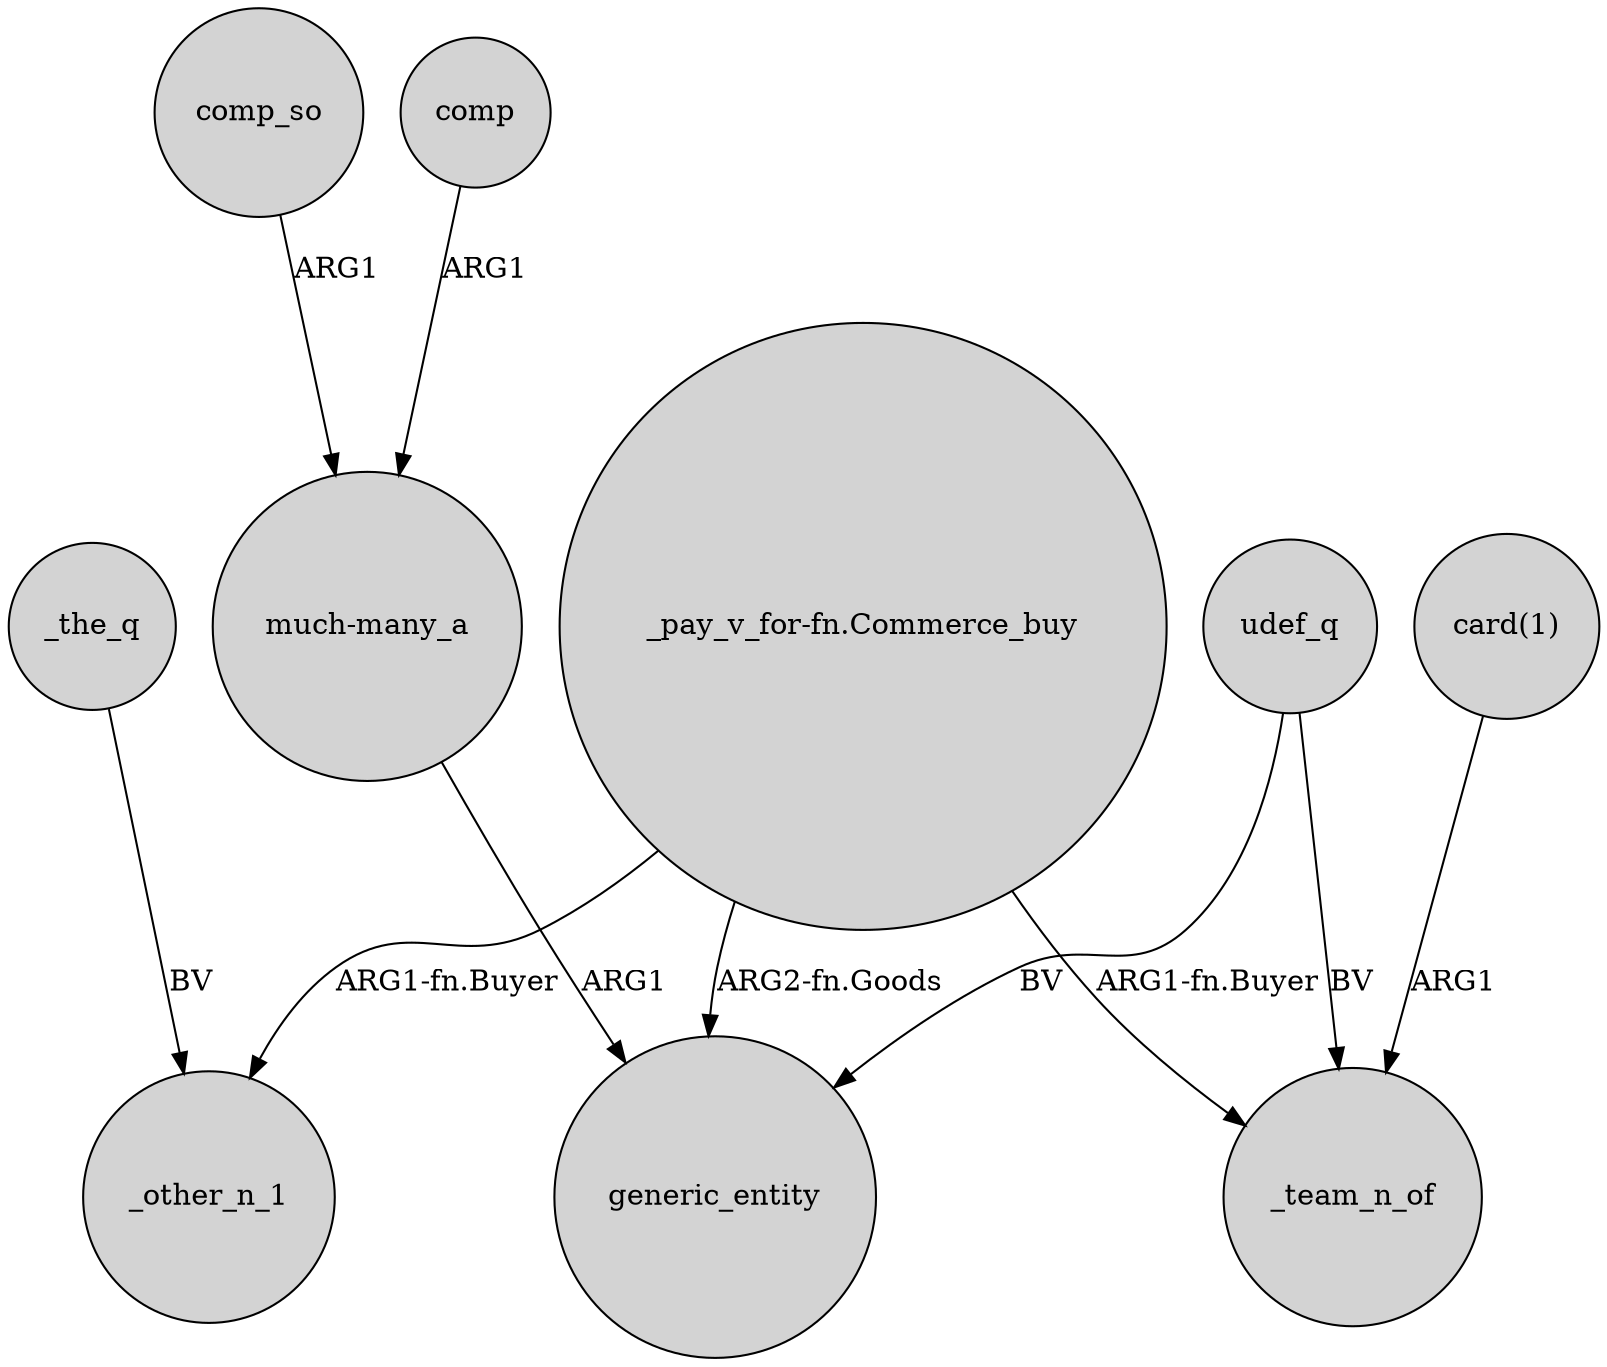 digraph {
	node [shape=circle style=filled]
	"much-many_a" -> generic_entity [label=ARG1]
	"_pay_v_for-fn.Commerce_buy" -> generic_entity [label="ARG2-fn.Goods"]
	"_pay_v_for-fn.Commerce_buy" -> _other_n_1 [label="ARG1-fn.Buyer"]
	comp_so -> "much-many_a" [label=ARG1]
	udef_q -> _team_n_of [label=BV]
	"_pay_v_for-fn.Commerce_buy" -> _team_n_of [label="ARG1-fn.Buyer"]
	udef_q -> generic_entity [label=BV]
	"card(1)" -> _team_n_of [label=ARG1]
	_the_q -> _other_n_1 [label=BV]
	comp -> "much-many_a" [label=ARG1]
}
